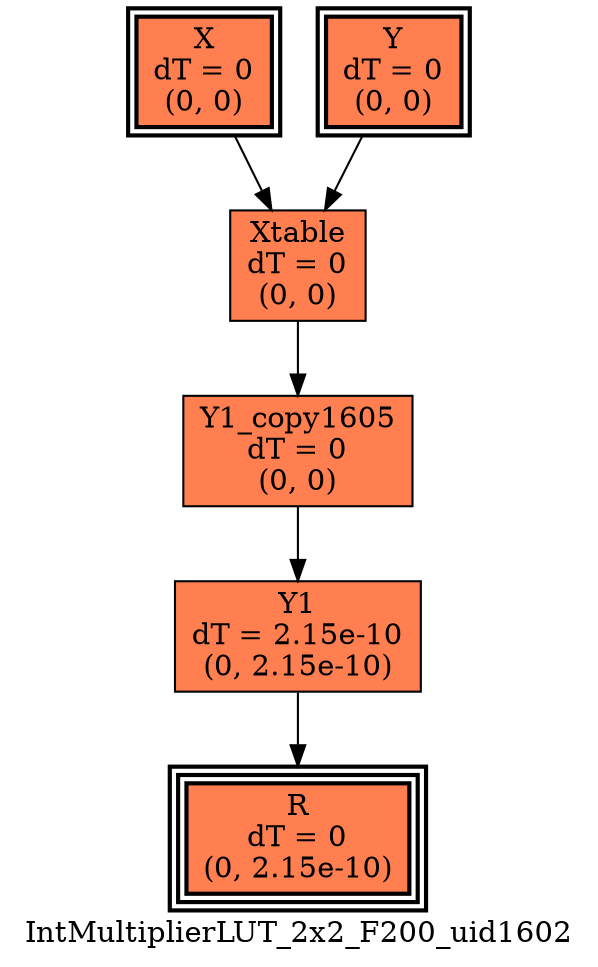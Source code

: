 digraph IntMultiplierLUT_2x2_F200_uid1602
{
	//graph drawing options
	label=IntMultiplierLUT_2x2_F200_uid1602;
	labelloc=bottom;
	labeljust=right;
	ratio=auto;
	nodesep=0.25;
	ranksep=0.5;

	//input/output signals of operator IntMultiplierLUT_2x2_F200_uid1602
	X__IntMultiplierLUT_2x2_F200_uid1602 [ label="X\ndT = 0\n(0, 0)", shape=box, color=black, style="bold, filled", fillcolor=coral, peripheries=2 ];
	Y__IntMultiplierLUT_2x2_F200_uid1602 [ label="Y\ndT = 0\n(0, 0)", shape=box, color=black, style="bold, filled", fillcolor=coral, peripheries=2 ];
	R__IntMultiplierLUT_2x2_F200_uid1602 [ label="R\ndT = 0\n(0, 2.15e-10)", shape=box, color=black, style="bold, filled", fillcolor=coral, peripheries=3 ];
	{rank=same X__IntMultiplierLUT_2x2_F200_uid1602, Y__IntMultiplierLUT_2x2_F200_uid1602};
	{rank=same R__IntMultiplierLUT_2x2_F200_uid1602};
	//internal signals of operator IntMultiplierLUT_2x2_F200_uid1602
	Xtable__IntMultiplierLUT_2x2_F200_uid1602 [ label="Xtable\ndT = 0\n(0, 0)", shape=box, color=black, style=filled, fillcolor=coral, peripheries=1 ];
	Y1__IntMultiplierLUT_2x2_F200_uid1602 [ label="Y1\ndT = 2.15e-10\n(0, 2.15e-10)", shape=box, color=black, style=filled, fillcolor=coral, peripheries=1 ];
	Y1_copy1605__IntMultiplierLUT_2x2_F200_uid1602 [ label="Y1_copy1605\ndT = 0\n(0, 0)", shape=box, color=black, style=filled, fillcolor=coral, peripheries=1 ];

	//subcomponents of operator IntMultiplierLUT_2x2_F200_uid1602

	//input and internal signal connections of operator IntMultiplierLUT_2x2_F200_uid1602
	X__IntMultiplierLUT_2x2_F200_uid1602 -> Xtable__IntMultiplierLUT_2x2_F200_uid1602 [ arrowhead=normal, arrowsize=1.0, arrowtail=normal, color=black, dir=forward  ];
	Y__IntMultiplierLUT_2x2_F200_uid1602 -> Xtable__IntMultiplierLUT_2x2_F200_uid1602 [ arrowhead=normal, arrowsize=1.0, arrowtail=normal, color=black, dir=forward  ];
	Xtable__IntMultiplierLUT_2x2_F200_uid1602 -> Y1_copy1605__IntMultiplierLUT_2x2_F200_uid1602 [ arrowhead=normal, arrowsize=1.0, arrowtail=normal, color=black, dir=forward  ];
	Y1__IntMultiplierLUT_2x2_F200_uid1602 -> R__IntMultiplierLUT_2x2_F200_uid1602 [ arrowhead=normal, arrowsize=1.0, arrowtail=normal, color=black, dir=forward  ];
	Y1_copy1605__IntMultiplierLUT_2x2_F200_uid1602 -> Y1__IntMultiplierLUT_2x2_F200_uid1602 [ arrowhead=normal, arrowsize=1.0, arrowtail=normal, color=black, dir=forward  ];
}

